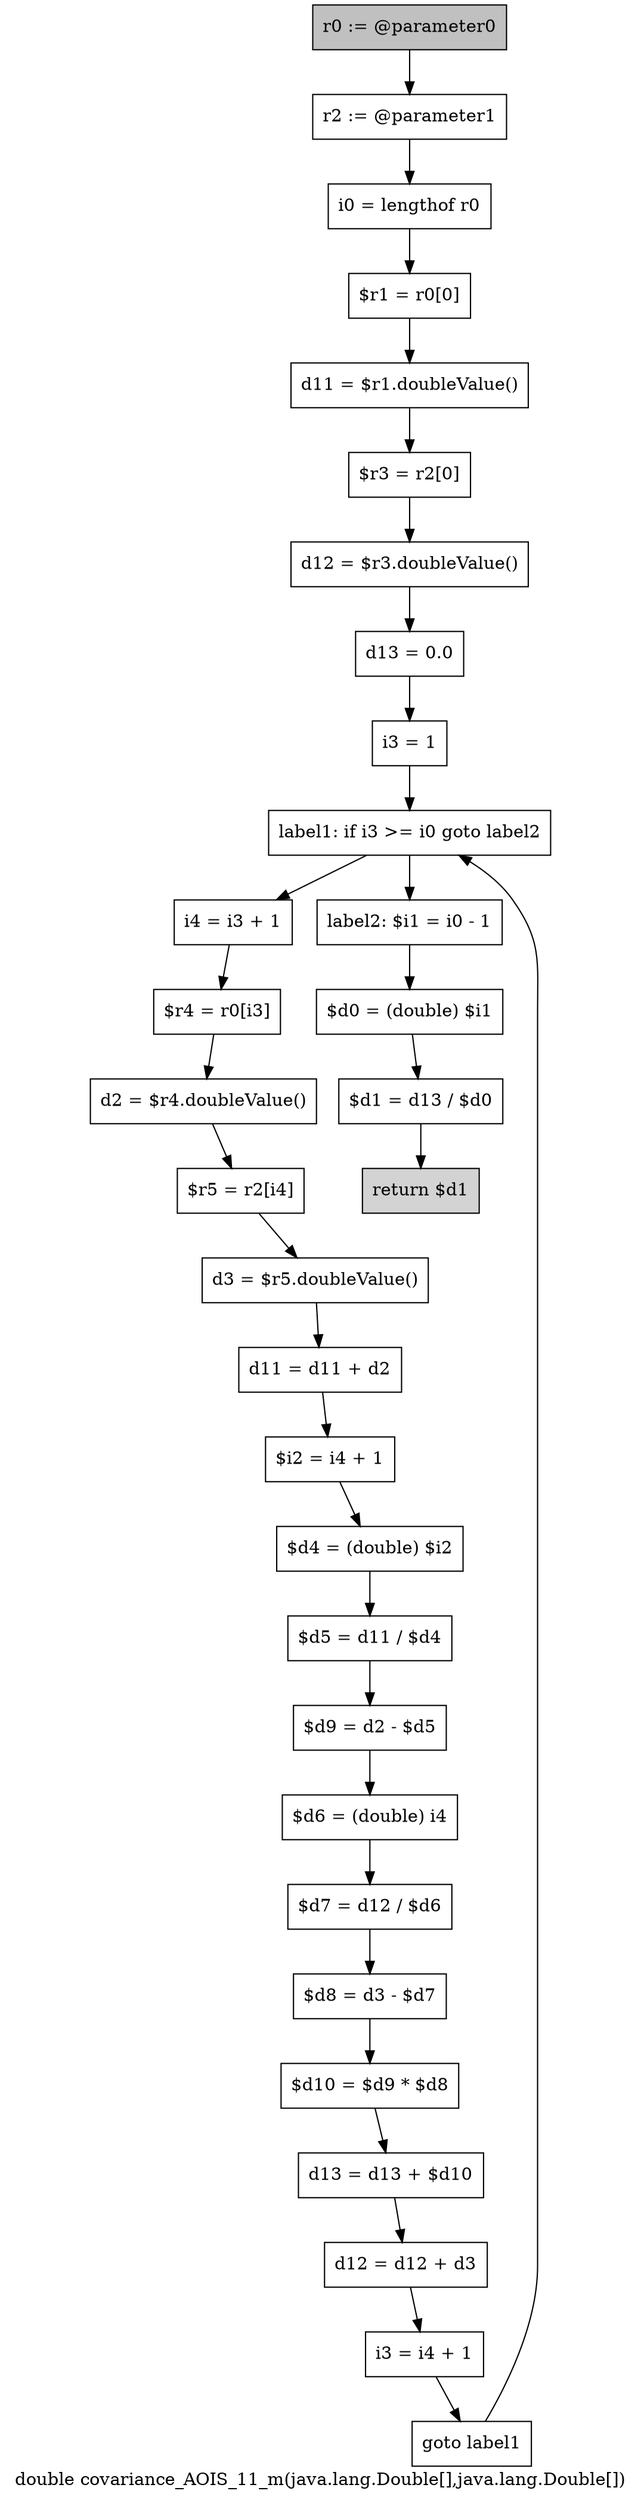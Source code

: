 digraph "double covariance_AOIS_11_m(java.lang.Double[],java.lang.Double[])" {
    label="double covariance_AOIS_11_m(java.lang.Double[],java.lang.Double[])";
    node [shape=box];
    "0" [style=filled,fillcolor=gray,label="r0 := @parameter0",];
    "1" [label="r2 := @parameter1",];
    "0"->"1";
    "2" [label="i0 = lengthof r0",];
    "1"->"2";
    "3" [label="$r1 = r0[0]",];
    "2"->"3";
    "4" [label="d11 = $r1.doubleValue()",];
    "3"->"4";
    "5" [label="$r3 = r2[0]",];
    "4"->"5";
    "6" [label="d12 = $r3.doubleValue()",];
    "5"->"6";
    "7" [label="d13 = 0.0",];
    "6"->"7";
    "8" [label="i3 = 1",];
    "7"->"8";
    "9" [label="label1: if i3 >= i0 goto label2",];
    "8"->"9";
    "10" [label="i4 = i3 + 1",];
    "9"->"10";
    "28" [label="label2: $i1 = i0 - 1",];
    "9"->"28";
    "11" [label="$r4 = r0[i3]",];
    "10"->"11";
    "12" [label="d2 = $r4.doubleValue()",];
    "11"->"12";
    "13" [label="$r5 = r2[i4]",];
    "12"->"13";
    "14" [label="d3 = $r5.doubleValue()",];
    "13"->"14";
    "15" [label="d11 = d11 + d2",];
    "14"->"15";
    "16" [label="$i2 = i4 + 1",];
    "15"->"16";
    "17" [label="$d4 = (double) $i2",];
    "16"->"17";
    "18" [label="$d5 = d11 / $d4",];
    "17"->"18";
    "19" [label="$d9 = d2 - $d5",];
    "18"->"19";
    "20" [label="$d6 = (double) i4",];
    "19"->"20";
    "21" [label="$d7 = d12 / $d6",];
    "20"->"21";
    "22" [label="$d8 = d3 - $d7",];
    "21"->"22";
    "23" [label="$d10 = $d9 * $d8",];
    "22"->"23";
    "24" [label="d13 = d13 + $d10",];
    "23"->"24";
    "25" [label="d12 = d12 + d3",];
    "24"->"25";
    "26" [label="i3 = i4 + 1",];
    "25"->"26";
    "27" [label="goto label1",];
    "26"->"27";
    "27"->"9";
    "29" [label="$d0 = (double) $i1",];
    "28"->"29";
    "30" [label="$d1 = d13 / $d0",];
    "29"->"30";
    "31" [style=filled,fillcolor=lightgray,label="return $d1",];
    "30"->"31";
}
